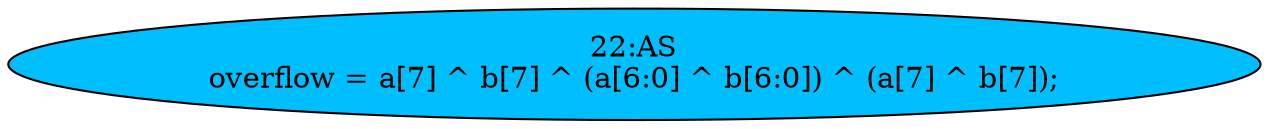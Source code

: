 strict digraph "" {
	node [label="\N"];
	"22:AS"	[ast="<pyverilog.vparser.ast.Assign object at 0x7f40d9597410>",
		def_var="['overflow']",
		fillcolor=deepskyblue,
		label="22:AS
overflow = a[7] ^ b[7] ^ (a[6:0] ^ b[6:0]) ^ (a[7] ^ b[7]);",
		statements="[]",
		style=filled,
		typ=Assign,
		use_var="['a', 'b', 'a', 'b', 'a', 'b']"];
}
